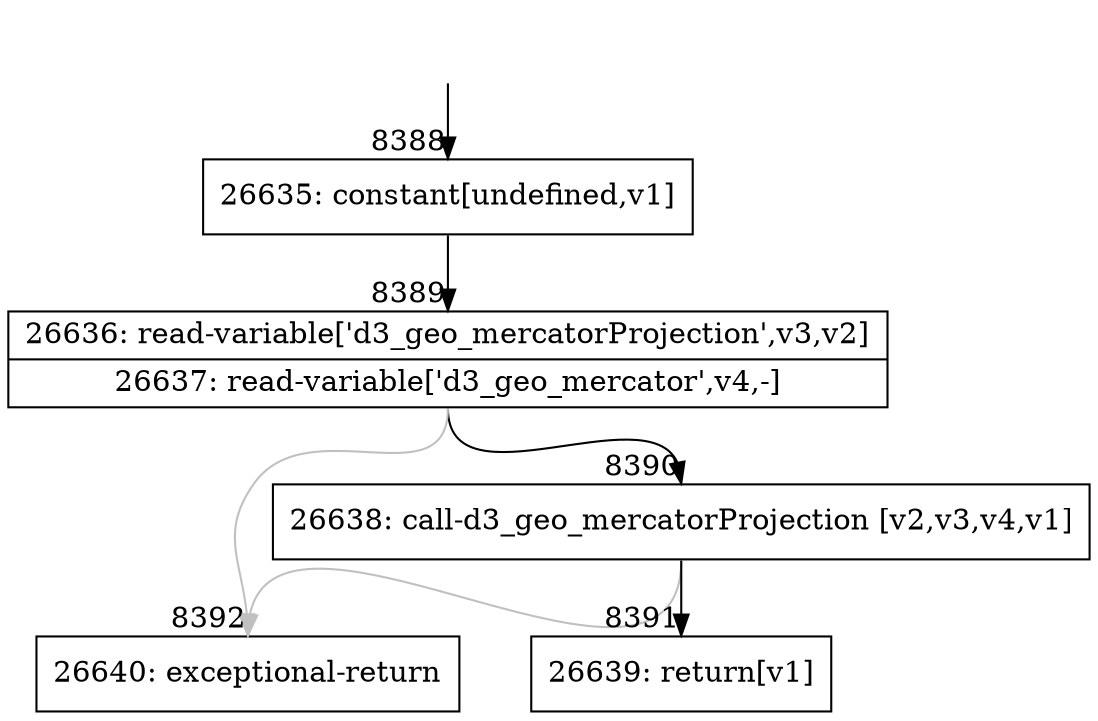 digraph {
rankdir="TD"
BB_entry795[shape=none,label=""];
BB_entry795 -> BB8388 [tailport=s, headport=n, headlabel="    8388"]
BB8388 [shape=record label="{26635: constant[undefined,v1]}" ] 
BB8388 -> BB8389 [tailport=s, headport=n, headlabel="      8389"]
BB8389 [shape=record label="{26636: read-variable['d3_geo_mercatorProjection',v3,v2]|26637: read-variable['d3_geo_mercator',v4,-]}" ] 
BB8389 -> BB8390 [tailport=s, headport=n, headlabel="      8390"]
BB8389 -> BB8392 [tailport=s, headport=n, color=gray, headlabel="      8392"]
BB8390 [shape=record label="{26638: call-d3_geo_mercatorProjection [v2,v3,v4,v1]}" ] 
BB8390 -> BB8391 [tailport=s, headport=n, headlabel="      8391"]
BB8390 -> BB8392 [tailport=s, headport=n, color=gray]
BB8391 [shape=record label="{26639: return[v1]}" ] 
BB8392 [shape=record label="{26640: exceptional-return}" ] 
//#$~ 4757
}
